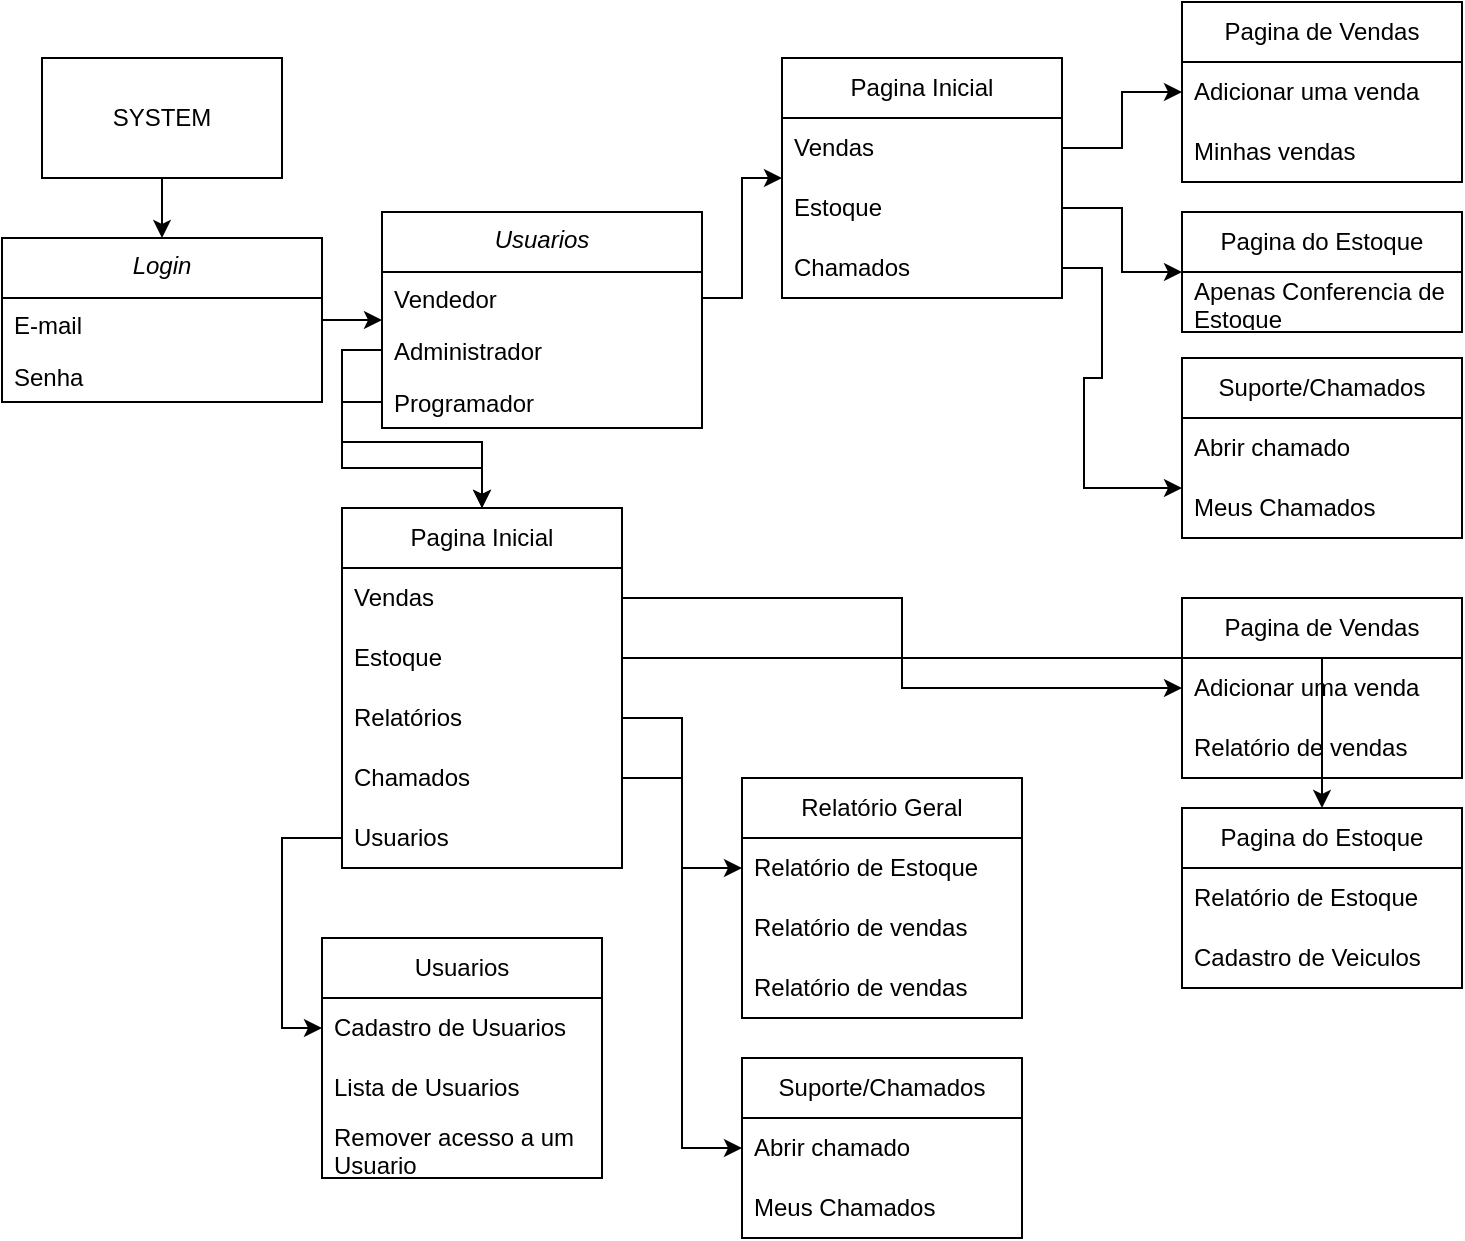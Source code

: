 <mxfile version="21.7.5" type="github">
  <diagram id="C5RBs43oDa-KdzZeNtuy" name="Page-1">
    <mxGraphModel dx="993" dy="580" grid="1" gridSize="10" guides="1" tooltips="1" connect="1" arrows="1" fold="1" page="1" pageScale="1" pageWidth="827" pageHeight="1169" math="0" shadow="0">
      <root>
        <mxCell id="WIyWlLk6GJQsqaUBKTNV-0" />
        <mxCell id="WIyWlLk6GJQsqaUBKTNV-1" parent="WIyWlLk6GJQsqaUBKTNV-0" />
        <mxCell id="2d-xbnWPujC8lqN_47uy-11" style="edgeStyle=orthogonalEdgeStyle;rounded=0;orthogonalLoop=1;jettySize=auto;html=1;" parent="WIyWlLk6GJQsqaUBKTNV-1" source="zkfFHV4jXpPFQw0GAbJ--0" target="2d-xbnWPujC8lqN_47uy-6" edge="1">
          <mxGeometry relative="1" as="geometry" />
        </mxCell>
        <mxCell id="zkfFHV4jXpPFQw0GAbJ--0" value="Login" style="swimlane;fontStyle=2;align=center;verticalAlign=top;childLayout=stackLayout;horizontal=1;startSize=30;horizontalStack=0;resizeParent=1;resizeLast=0;collapsible=1;marginBottom=0;rounded=0;shadow=0;strokeWidth=1;" parent="WIyWlLk6GJQsqaUBKTNV-1" vertex="1">
          <mxGeometry x="40" y="120" width="160" height="82" as="geometry">
            <mxRectangle x="230" y="140" width="160" height="26" as="alternateBounds" />
          </mxGeometry>
        </mxCell>
        <mxCell id="zkfFHV4jXpPFQw0GAbJ--1" value="E-mail" style="text;align=left;verticalAlign=top;spacingLeft=4;spacingRight=4;overflow=hidden;rotatable=0;points=[[0,0.5],[1,0.5]];portConstraint=eastwest;" parent="zkfFHV4jXpPFQw0GAbJ--0" vertex="1">
          <mxGeometry y="30" width="160" height="26" as="geometry" />
        </mxCell>
        <mxCell id="zkfFHV4jXpPFQw0GAbJ--2" value="Senha" style="text;align=left;verticalAlign=top;spacingLeft=4;spacingRight=4;overflow=hidden;rotatable=0;points=[[0,0.5],[1,0.5]];portConstraint=eastwest;rounded=0;shadow=0;html=0;" parent="zkfFHV4jXpPFQw0GAbJ--0" vertex="1">
          <mxGeometry y="56" width="160" height="26" as="geometry" />
        </mxCell>
        <mxCell id="2d-xbnWPujC8lqN_47uy-1" style="edgeStyle=orthogonalEdgeStyle;rounded=0;orthogonalLoop=1;jettySize=auto;html=1;entryX=0.5;entryY=0;entryDx=0;entryDy=0;" parent="WIyWlLk6GJQsqaUBKTNV-1" source="2d-xbnWPujC8lqN_47uy-0" target="zkfFHV4jXpPFQw0GAbJ--0" edge="1">
          <mxGeometry relative="1" as="geometry" />
        </mxCell>
        <mxCell id="2d-xbnWPujC8lqN_47uy-0" value="SYSTEM" style="rounded=0;whiteSpace=wrap;html=1;" parent="WIyWlLk6GJQsqaUBKTNV-1" vertex="1">
          <mxGeometry x="60" y="30" width="120" height="60" as="geometry" />
        </mxCell>
        <mxCell id="2d-xbnWPujC8lqN_47uy-6" value="Usuarios" style="swimlane;fontStyle=2;align=center;verticalAlign=top;childLayout=stackLayout;horizontal=1;startSize=30;horizontalStack=0;resizeParent=1;resizeLast=0;collapsible=1;marginBottom=0;rounded=0;shadow=0;strokeWidth=1;" parent="WIyWlLk6GJQsqaUBKTNV-1" vertex="1">
          <mxGeometry x="230" y="107" width="160" height="108" as="geometry">
            <mxRectangle x="230" y="140" width="160" height="26" as="alternateBounds" />
          </mxGeometry>
        </mxCell>
        <mxCell id="2d-xbnWPujC8lqN_47uy-7" value="Vendedor" style="text;align=left;verticalAlign=top;spacingLeft=4;spacingRight=4;overflow=hidden;rotatable=0;points=[[0,0.5],[1,0.5]];portConstraint=eastwest;" parent="2d-xbnWPujC8lqN_47uy-6" vertex="1">
          <mxGeometry y="30" width="160" height="26" as="geometry" />
        </mxCell>
        <mxCell id="2d-xbnWPujC8lqN_47uy-12" value="Administrador" style="text;align=left;verticalAlign=top;spacingLeft=4;spacingRight=4;overflow=hidden;rotatable=0;points=[[0,0.5],[1,0.5]];portConstraint=eastwest;rounded=0;shadow=0;html=0;" parent="2d-xbnWPujC8lqN_47uy-6" vertex="1">
          <mxGeometry y="56" width="160" height="26" as="geometry" />
        </mxCell>
        <mxCell id="2d-xbnWPujC8lqN_47uy-8" value="Programador" style="text;align=left;verticalAlign=top;spacingLeft=4;spacingRight=4;overflow=hidden;rotatable=0;points=[[0,0.5],[1,0.5]];portConstraint=eastwest;rounded=0;shadow=0;html=0;" parent="2d-xbnWPujC8lqN_47uy-6" vertex="1">
          <mxGeometry y="82" width="160" height="26" as="geometry" />
        </mxCell>
        <mxCell id="2d-xbnWPujC8lqN_47uy-15" value="Pagina Inicial" style="swimlane;fontStyle=0;childLayout=stackLayout;horizontal=1;startSize=30;horizontalStack=0;resizeParent=1;resizeParentMax=0;resizeLast=0;collapsible=1;marginBottom=0;whiteSpace=wrap;html=1;" parent="WIyWlLk6GJQsqaUBKTNV-1" vertex="1">
          <mxGeometry x="430" y="30" width="140" height="120" as="geometry" />
        </mxCell>
        <mxCell id="2d-xbnWPujC8lqN_47uy-16" value="Vendas" style="text;strokeColor=none;fillColor=none;align=left;verticalAlign=middle;spacingLeft=4;spacingRight=4;overflow=hidden;points=[[0,0.5],[1,0.5]];portConstraint=eastwest;rotatable=0;whiteSpace=wrap;html=1;" parent="2d-xbnWPujC8lqN_47uy-15" vertex="1">
          <mxGeometry y="30" width="140" height="30" as="geometry" />
        </mxCell>
        <mxCell id="2d-xbnWPujC8lqN_47uy-17" value="Estoque" style="text;strokeColor=none;fillColor=none;align=left;verticalAlign=middle;spacingLeft=4;spacingRight=4;overflow=hidden;points=[[0,0.5],[1,0.5]];portConstraint=eastwest;rotatable=0;whiteSpace=wrap;html=1;" parent="2d-xbnWPujC8lqN_47uy-15" vertex="1">
          <mxGeometry y="60" width="140" height="30" as="geometry" />
        </mxCell>
        <mxCell id="2d-xbnWPujC8lqN_47uy-18" value="Chamados" style="text;strokeColor=none;fillColor=none;align=left;verticalAlign=middle;spacingLeft=4;spacingRight=4;overflow=hidden;points=[[0,0.5],[1,0.5]];portConstraint=eastwest;rotatable=0;whiteSpace=wrap;html=1;" parent="2d-xbnWPujC8lqN_47uy-15" vertex="1">
          <mxGeometry y="90" width="140" height="30" as="geometry" />
        </mxCell>
        <mxCell id="2d-xbnWPujC8lqN_47uy-14" style="edgeStyle=orthogonalEdgeStyle;rounded=0;orthogonalLoop=1;jettySize=auto;html=1;" parent="WIyWlLk6GJQsqaUBKTNV-1" source="2d-xbnWPujC8lqN_47uy-7" target="2d-xbnWPujC8lqN_47uy-15" edge="1">
          <mxGeometry relative="1" as="geometry">
            <mxPoint x="510" y="150" as="targetPoint" />
          </mxGeometry>
        </mxCell>
        <mxCell id="2d-xbnWPujC8lqN_47uy-20" value="Pagina Inicial" style="swimlane;fontStyle=0;childLayout=stackLayout;horizontal=1;startSize=30;horizontalStack=0;resizeParent=1;resizeParentMax=0;resizeLast=0;collapsible=1;marginBottom=0;whiteSpace=wrap;html=1;" parent="WIyWlLk6GJQsqaUBKTNV-1" vertex="1">
          <mxGeometry x="210" y="255" width="140" height="180" as="geometry" />
        </mxCell>
        <mxCell id="2d-xbnWPujC8lqN_47uy-21" value="Vendas" style="text;strokeColor=none;fillColor=none;align=left;verticalAlign=middle;spacingLeft=4;spacingRight=4;overflow=hidden;points=[[0,0.5],[1,0.5]];portConstraint=eastwest;rotatable=0;whiteSpace=wrap;html=1;" parent="2d-xbnWPujC8lqN_47uy-20" vertex="1">
          <mxGeometry y="30" width="140" height="30" as="geometry" />
        </mxCell>
        <mxCell id="2d-xbnWPujC8lqN_47uy-22" value="Estoque" style="text;strokeColor=none;fillColor=none;align=left;verticalAlign=middle;spacingLeft=4;spacingRight=4;overflow=hidden;points=[[0,0.5],[1,0.5]];portConstraint=eastwest;rotatable=0;whiteSpace=wrap;html=1;" parent="2d-xbnWPujC8lqN_47uy-20" vertex="1">
          <mxGeometry y="60" width="140" height="30" as="geometry" />
        </mxCell>
        <mxCell id="2d-xbnWPujC8lqN_47uy-25" value="Relatórios" style="text;strokeColor=none;fillColor=none;align=left;verticalAlign=middle;spacingLeft=4;spacingRight=4;overflow=hidden;points=[[0,0.5],[1,0.5]];portConstraint=eastwest;rotatable=0;whiteSpace=wrap;html=1;" parent="2d-xbnWPujC8lqN_47uy-20" vertex="1">
          <mxGeometry y="90" width="140" height="30" as="geometry" />
        </mxCell>
        <mxCell id="2d-xbnWPujC8lqN_47uy-33" value="Chamados" style="text;strokeColor=none;fillColor=none;align=left;verticalAlign=middle;spacingLeft=4;spacingRight=4;overflow=hidden;points=[[0,0.5],[1,0.5]];portConstraint=eastwest;rotatable=0;whiteSpace=wrap;html=1;" parent="2d-xbnWPujC8lqN_47uy-20" vertex="1">
          <mxGeometry y="120" width="140" height="30" as="geometry" />
        </mxCell>
        <mxCell id="2d-xbnWPujC8lqN_47uy-23" value="Usuarios" style="text;strokeColor=none;fillColor=none;align=left;verticalAlign=middle;spacingLeft=4;spacingRight=4;overflow=hidden;points=[[0,0.5],[1,0.5]];portConstraint=eastwest;rotatable=0;whiteSpace=wrap;html=1;" parent="2d-xbnWPujC8lqN_47uy-20" vertex="1">
          <mxGeometry y="150" width="140" height="30" as="geometry" />
        </mxCell>
        <mxCell id="2d-xbnWPujC8lqN_47uy-24" style="edgeStyle=orthogonalEdgeStyle;rounded=0;orthogonalLoop=1;jettySize=auto;html=1;" parent="WIyWlLk6GJQsqaUBKTNV-1" source="2d-xbnWPujC8lqN_47uy-12" target="2d-xbnWPujC8lqN_47uy-20" edge="1">
          <mxGeometry relative="1" as="geometry" />
        </mxCell>
        <mxCell id="2d-xbnWPujC8lqN_47uy-26" style="edgeStyle=orthogonalEdgeStyle;rounded=0;orthogonalLoop=1;jettySize=auto;html=1;" parent="WIyWlLk6GJQsqaUBKTNV-1" source="2d-xbnWPujC8lqN_47uy-8" target="2d-xbnWPujC8lqN_47uy-20" edge="1">
          <mxGeometry relative="1" as="geometry" />
        </mxCell>
        <mxCell id="2d-xbnWPujC8lqN_47uy-28" value="Pagina de Vendas" style="swimlane;fontStyle=0;childLayout=stackLayout;horizontal=1;startSize=30;horizontalStack=0;resizeParent=1;resizeParentMax=0;resizeLast=0;collapsible=1;marginBottom=0;whiteSpace=wrap;html=1;" parent="WIyWlLk6GJQsqaUBKTNV-1" vertex="1">
          <mxGeometry x="630" y="2" width="140" height="90" as="geometry" />
        </mxCell>
        <mxCell id="2d-xbnWPujC8lqN_47uy-29" value="Adicionar uma venda" style="text;strokeColor=none;fillColor=none;align=left;verticalAlign=middle;spacingLeft=4;spacingRight=4;overflow=hidden;points=[[0,0.5],[1,0.5]];portConstraint=eastwest;rotatable=0;whiteSpace=wrap;html=1;" parent="2d-xbnWPujC8lqN_47uy-28" vertex="1">
          <mxGeometry y="30" width="140" height="30" as="geometry" />
        </mxCell>
        <mxCell id="2d-xbnWPujC8lqN_47uy-32" value="Minhas vendas" style="text;strokeColor=none;fillColor=none;align=left;verticalAlign=middle;spacingLeft=4;spacingRight=4;overflow=hidden;points=[[0,0.5],[1,0.5]];portConstraint=eastwest;rotatable=0;whiteSpace=wrap;html=1;" parent="2d-xbnWPujC8lqN_47uy-28" vertex="1">
          <mxGeometry y="60" width="140" height="30" as="geometry" />
        </mxCell>
        <mxCell id="2d-xbnWPujC8lqN_47uy-27" style="edgeStyle=orthogonalEdgeStyle;rounded=0;orthogonalLoop=1;jettySize=auto;html=1;" parent="WIyWlLk6GJQsqaUBKTNV-1" source="2d-xbnWPujC8lqN_47uy-16" target="2d-xbnWPujC8lqN_47uy-28" edge="1">
          <mxGeometry relative="1" as="geometry">
            <mxPoint x="700" y="62" as="targetPoint" />
          </mxGeometry>
        </mxCell>
        <mxCell id="hPkqsCKW73pO8647Z7Ol-1" value="Pagina do Estoque" style="swimlane;fontStyle=0;childLayout=stackLayout;horizontal=1;startSize=30;horizontalStack=0;resizeParent=1;resizeParentMax=0;resizeLast=0;collapsible=1;marginBottom=0;whiteSpace=wrap;html=1;" vertex="1" parent="WIyWlLk6GJQsqaUBKTNV-1">
          <mxGeometry x="630" y="107" width="140" height="60" as="geometry" />
        </mxCell>
        <mxCell id="hPkqsCKW73pO8647Z7Ol-3" value="Apenas Conferencia de Estoque" style="text;strokeColor=none;fillColor=none;align=left;verticalAlign=middle;spacingLeft=4;spacingRight=4;overflow=hidden;points=[[0,0.5],[1,0.5]];portConstraint=eastwest;rotatable=0;whiteSpace=wrap;html=1;" vertex="1" parent="hPkqsCKW73pO8647Z7Ol-1">
          <mxGeometry y="30" width="140" height="30" as="geometry" />
        </mxCell>
        <mxCell id="hPkqsCKW73pO8647Z7Ol-4" style="edgeStyle=orthogonalEdgeStyle;rounded=0;orthogonalLoop=1;jettySize=auto;html=1;" edge="1" parent="WIyWlLk6GJQsqaUBKTNV-1" source="2d-xbnWPujC8lqN_47uy-17" target="hPkqsCKW73pO8647Z7Ol-1">
          <mxGeometry relative="1" as="geometry" />
        </mxCell>
        <mxCell id="hPkqsCKW73pO8647Z7Ol-10" value="Suporte/Chamados" style="swimlane;fontStyle=0;childLayout=stackLayout;horizontal=1;startSize=30;horizontalStack=0;resizeParent=1;resizeParentMax=0;resizeLast=0;collapsible=1;marginBottom=0;whiteSpace=wrap;html=1;" vertex="1" parent="WIyWlLk6GJQsqaUBKTNV-1">
          <mxGeometry x="630" y="180" width="140" height="90" as="geometry" />
        </mxCell>
        <mxCell id="hPkqsCKW73pO8647Z7Ol-11" value="Abrir chamado" style="text;strokeColor=none;fillColor=none;align=left;verticalAlign=middle;spacingLeft=4;spacingRight=4;overflow=hidden;points=[[0,0.5],[1,0.5]];portConstraint=eastwest;rotatable=0;whiteSpace=wrap;html=1;" vertex="1" parent="hPkqsCKW73pO8647Z7Ol-10">
          <mxGeometry y="30" width="140" height="30" as="geometry" />
        </mxCell>
        <mxCell id="hPkqsCKW73pO8647Z7Ol-12" value="Meus Chamados" style="text;strokeColor=none;fillColor=none;align=left;verticalAlign=middle;spacingLeft=4;spacingRight=4;overflow=hidden;points=[[0,0.5],[1,0.5]];portConstraint=eastwest;rotatable=0;whiteSpace=wrap;html=1;" vertex="1" parent="hPkqsCKW73pO8647Z7Ol-10">
          <mxGeometry y="60" width="140" height="30" as="geometry" />
        </mxCell>
        <mxCell id="hPkqsCKW73pO8647Z7Ol-9" style="edgeStyle=orthogonalEdgeStyle;rounded=0;orthogonalLoop=1;jettySize=auto;html=1;" edge="1" parent="WIyWlLk6GJQsqaUBKTNV-1" source="2d-xbnWPujC8lqN_47uy-18" target="hPkqsCKW73pO8647Z7Ol-10">
          <mxGeometry relative="1" as="geometry">
            <mxPoint x="580" y="230" as="targetPoint" />
            <Array as="points">
              <mxPoint x="590" y="135" />
              <mxPoint x="590" y="190" />
              <mxPoint x="581" y="190" />
              <mxPoint x="581" y="245" />
            </Array>
          </mxGeometry>
        </mxCell>
        <mxCell id="hPkqsCKW73pO8647Z7Ol-14" value="Pagina de Vendas" style="swimlane;fontStyle=0;childLayout=stackLayout;horizontal=1;startSize=30;horizontalStack=0;resizeParent=1;resizeParentMax=0;resizeLast=0;collapsible=1;marginBottom=0;whiteSpace=wrap;html=1;" vertex="1" parent="WIyWlLk6GJQsqaUBKTNV-1">
          <mxGeometry x="630" y="300" width="140" height="90" as="geometry" />
        </mxCell>
        <mxCell id="hPkqsCKW73pO8647Z7Ol-15" value="Adicionar uma venda" style="text;strokeColor=none;fillColor=none;align=left;verticalAlign=middle;spacingLeft=4;spacingRight=4;overflow=hidden;points=[[0,0.5],[1,0.5]];portConstraint=eastwest;rotatable=0;whiteSpace=wrap;html=1;" vertex="1" parent="hPkqsCKW73pO8647Z7Ol-14">
          <mxGeometry y="30" width="140" height="30" as="geometry" />
        </mxCell>
        <mxCell id="hPkqsCKW73pO8647Z7Ol-16" value="Relatório de vendas" style="text;strokeColor=none;fillColor=none;align=left;verticalAlign=middle;spacingLeft=4;spacingRight=4;overflow=hidden;points=[[0,0.5],[1,0.5]];portConstraint=eastwest;rotatable=0;whiteSpace=wrap;html=1;" vertex="1" parent="hPkqsCKW73pO8647Z7Ol-14">
          <mxGeometry y="60" width="140" height="30" as="geometry" />
        </mxCell>
        <mxCell id="hPkqsCKW73pO8647Z7Ol-17" value="Pagina do Estoque" style="swimlane;fontStyle=0;childLayout=stackLayout;horizontal=1;startSize=30;horizontalStack=0;resizeParent=1;resizeParentMax=0;resizeLast=0;collapsible=1;marginBottom=0;whiteSpace=wrap;html=1;" vertex="1" parent="WIyWlLk6GJQsqaUBKTNV-1">
          <mxGeometry x="630" y="405" width="140" height="90" as="geometry" />
        </mxCell>
        <mxCell id="hPkqsCKW73pO8647Z7Ol-24" value="Relatório de Estoque&lt;br&gt;" style="text;strokeColor=none;fillColor=none;align=left;verticalAlign=middle;spacingLeft=4;spacingRight=4;overflow=hidden;points=[[0,0.5],[1,0.5]];portConstraint=eastwest;rotatable=0;whiteSpace=wrap;html=1;" vertex="1" parent="hPkqsCKW73pO8647Z7Ol-17">
          <mxGeometry y="30" width="140" height="30" as="geometry" />
        </mxCell>
        <mxCell id="hPkqsCKW73pO8647Z7Ol-18" value="Cadastro de Veiculos" style="text;strokeColor=none;fillColor=none;align=left;verticalAlign=middle;spacingLeft=4;spacingRight=4;overflow=hidden;points=[[0,0.5],[1,0.5]];portConstraint=eastwest;rotatable=0;whiteSpace=wrap;html=1;" vertex="1" parent="hPkqsCKW73pO8647Z7Ol-17">
          <mxGeometry y="60" width="140" height="30" as="geometry" />
        </mxCell>
        <mxCell id="hPkqsCKW73pO8647Z7Ol-19" value="Relatório Geral" style="swimlane;fontStyle=0;childLayout=stackLayout;horizontal=1;startSize=30;horizontalStack=0;resizeParent=1;resizeParentMax=0;resizeLast=0;collapsible=1;marginBottom=0;whiteSpace=wrap;html=1;" vertex="1" parent="WIyWlLk6GJQsqaUBKTNV-1">
          <mxGeometry x="410" y="390" width="140" height="120" as="geometry" />
        </mxCell>
        <mxCell id="hPkqsCKW73pO8647Z7Ol-20" value="Relatório de Estoque" style="text;strokeColor=none;fillColor=none;align=left;verticalAlign=middle;spacingLeft=4;spacingRight=4;overflow=hidden;points=[[0,0.5],[1,0.5]];portConstraint=eastwest;rotatable=0;whiteSpace=wrap;html=1;" vertex="1" parent="hPkqsCKW73pO8647Z7Ol-19">
          <mxGeometry y="30" width="140" height="30" as="geometry" />
        </mxCell>
        <mxCell id="hPkqsCKW73pO8647Z7Ol-31" value="Relatório de vendas" style="text;strokeColor=none;fillColor=none;align=left;verticalAlign=middle;spacingLeft=4;spacingRight=4;overflow=hidden;points=[[0,0.5],[1,0.5]];portConstraint=eastwest;rotatable=0;whiteSpace=wrap;html=1;" vertex="1" parent="hPkqsCKW73pO8647Z7Ol-19">
          <mxGeometry y="60" width="140" height="30" as="geometry" />
        </mxCell>
        <mxCell id="hPkqsCKW73pO8647Z7Ol-21" value="Relatório de vendas" style="text;strokeColor=none;fillColor=none;align=left;verticalAlign=middle;spacingLeft=4;spacingRight=4;overflow=hidden;points=[[0,0.5],[1,0.5]];portConstraint=eastwest;rotatable=0;whiteSpace=wrap;html=1;" vertex="1" parent="hPkqsCKW73pO8647Z7Ol-19">
          <mxGeometry y="90" width="140" height="30" as="geometry" />
        </mxCell>
        <mxCell id="hPkqsCKW73pO8647Z7Ol-22" style="edgeStyle=orthogonalEdgeStyle;rounded=0;orthogonalLoop=1;jettySize=auto;html=1;" edge="1" parent="WIyWlLk6GJQsqaUBKTNV-1" source="2d-xbnWPujC8lqN_47uy-21" target="hPkqsCKW73pO8647Z7Ol-14">
          <mxGeometry relative="1" as="geometry" />
        </mxCell>
        <mxCell id="hPkqsCKW73pO8647Z7Ol-23" style="edgeStyle=orthogonalEdgeStyle;rounded=0;orthogonalLoop=1;jettySize=auto;html=1;" edge="1" parent="WIyWlLk6GJQsqaUBKTNV-1" source="2d-xbnWPujC8lqN_47uy-22" target="hPkqsCKW73pO8647Z7Ol-17">
          <mxGeometry relative="1" as="geometry" />
        </mxCell>
        <mxCell id="hPkqsCKW73pO8647Z7Ol-25" value="Suporte/Chamados" style="swimlane;fontStyle=0;childLayout=stackLayout;horizontal=1;startSize=30;horizontalStack=0;resizeParent=1;resizeParentMax=0;resizeLast=0;collapsible=1;marginBottom=0;whiteSpace=wrap;html=1;" vertex="1" parent="WIyWlLk6GJQsqaUBKTNV-1">
          <mxGeometry x="410" y="530" width="140" height="90" as="geometry" />
        </mxCell>
        <mxCell id="hPkqsCKW73pO8647Z7Ol-26" value="Abrir chamado" style="text;strokeColor=none;fillColor=none;align=left;verticalAlign=middle;spacingLeft=4;spacingRight=4;overflow=hidden;points=[[0,0.5],[1,0.5]];portConstraint=eastwest;rotatable=0;whiteSpace=wrap;html=1;" vertex="1" parent="hPkqsCKW73pO8647Z7Ol-25">
          <mxGeometry y="30" width="140" height="30" as="geometry" />
        </mxCell>
        <mxCell id="hPkqsCKW73pO8647Z7Ol-27" value="Meus Chamados" style="text;strokeColor=none;fillColor=none;align=left;verticalAlign=middle;spacingLeft=4;spacingRight=4;overflow=hidden;points=[[0,0.5],[1,0.5]];portConstraint=eastwest;rotatable=0;whiteSpace=wrap;html=1;" vertex="1" parent="hPkqsCKW73pO8647Z7Ol-25">
          <mxGeometry y="60" width="140" height="30" as="geometry" />
        </mxCell>
        <mxCell id="hPkqsCKW73pO8647Z7Ol-30" style="edgeStyle=orthogonalEdgeStyle;rounded=0;orthogonalLoop=1;jettySize=auto;html=1;entryX=0;entryY=0.5;entryDx=0;entryDy=0;" edge="1" parent="WIyWlLk6GJQsqaUBKTNV-1" source="2d-xbnWPujC8lqN_47uy-25" target="hPkqsCKW73pO8647Z7Ol-20">
          <mxGeometry relative="1" as="geometry" />
        </mxCell>
        <mxCell id="hPkqsCKW73pO8647Z7Ol-32" style="edgeStyle=orthogonalEdgeStyle;rounded=0;orthogonalLoop=1;jettySize=auto;html=1;entryX=0;entryY=0.5;entryDx=0;entryDy=0;" edge="1" parent="WIyWlLk6GJQsqaUBKTNV-1" source="2d-xbnWPujC8lqN_47uy-33" target="hPkqsCKW73pO8647Z7Ol-26">
          <mxGeometry relative="1" as="geometry">
            <mxPoint x="480" y="610" as="targetPoint" />
          </mxGeometry>
        </mxCell>
        <mxCell id="hPkqsCKW73pO8647Z7Ol-33" value="Usuarios" style="swimlane;fontStyle=0;childLayout=stackLayout;horizontal=1;startSize=30;horizontalStack=0;resizeParent=1;resizeParentMax=0;resizeLast=0;collapsible=1;marginBottom=0;whiteSpace=wrap;html=1;" vertex="1" parent="WIyWlLk6GJQsqaUBKTNV-1">
          <mxGeometry x="200" y="470" width="140" height="120" as="geometry" />
        </mxCell>
        <mxCell id="hPkqsCKW73pO8647Z7Ol-34" value="Cadastro de Usuarios" style="text;strokeColor=none;fillColor=none;align=left;verticalAlign=middle;spacingLeft=4;spacingRight=4;overflow=hidden;points=[[0,0.5],[1,0.5]];portConstraint=eastwest;rotatable=0;whiteSpace=wrap;html=1;" vertex="1" parent="hPkqsCKW73pO8647Z7Ol-33">
          <mxGeometry y="30" width="140" height="30" as="geometry" />
        </mxCell>
        <mxCell id="hPkqsCKW73pO8647Z7Ol-35" value="Lista de Usuarios" style="text;strokeColor=none;fillColor=none;align=left;verticalAlign=middle;spacingLeft=4;spacingRight=4;overflow=hidden;points=[[0,0.5],[1,0.5]];portConstraint=eastwest;rotatable=0;whiteSpace=wrap;html=1;" vertex="1" parent="hPkqsCKW73pO8647Z7Ol-33">
          <mxGeometry y="60" width="140" height="30" as="geometry" />
        </mxCell>
        <mxCell id="hPkqsCKW73pO8647Z7Ol-37" value="Remover acesso a um Usuario" style="text;strokeColor=none;fillColor=none;align=left;verticalAlign=middle;spacingLeft=4;spacingRight=4;overflow=hidden;points=[[0,0.5],[1,0.5]];portConstraint=eastwest;rotatable=0;whiteSpace=wrap;html=1;" vertex="1" parent="hPkqsCKW73pO8647Z7Ol-33">
          <mxGeometry y="90" width="140" height="30" as="geometry" />
        </mxCell>
        <mxCell id="hPkqsCKW73pO8647Z7Ol-36" style="edgeStyle=orthogonalEdgeStyle;rounded=0;orthogonalLoop=1;jettySize=auto;html=1;entryX=0;entryY=0.5;entryDx=0;entryDy=0;" edge="1" parent="WIyWlLk6GJQsqaUBKTNV-1" source="2d-xbnWPujC8lqN_47uy-23" target="hPkqsCKW73pO8647Z7Ol-34">
          <mxGeometry relative="1" as="geometry" />
        </mxCell>
      </root>
    </mxGraphModel>
  </diagram>
</mxfile>
